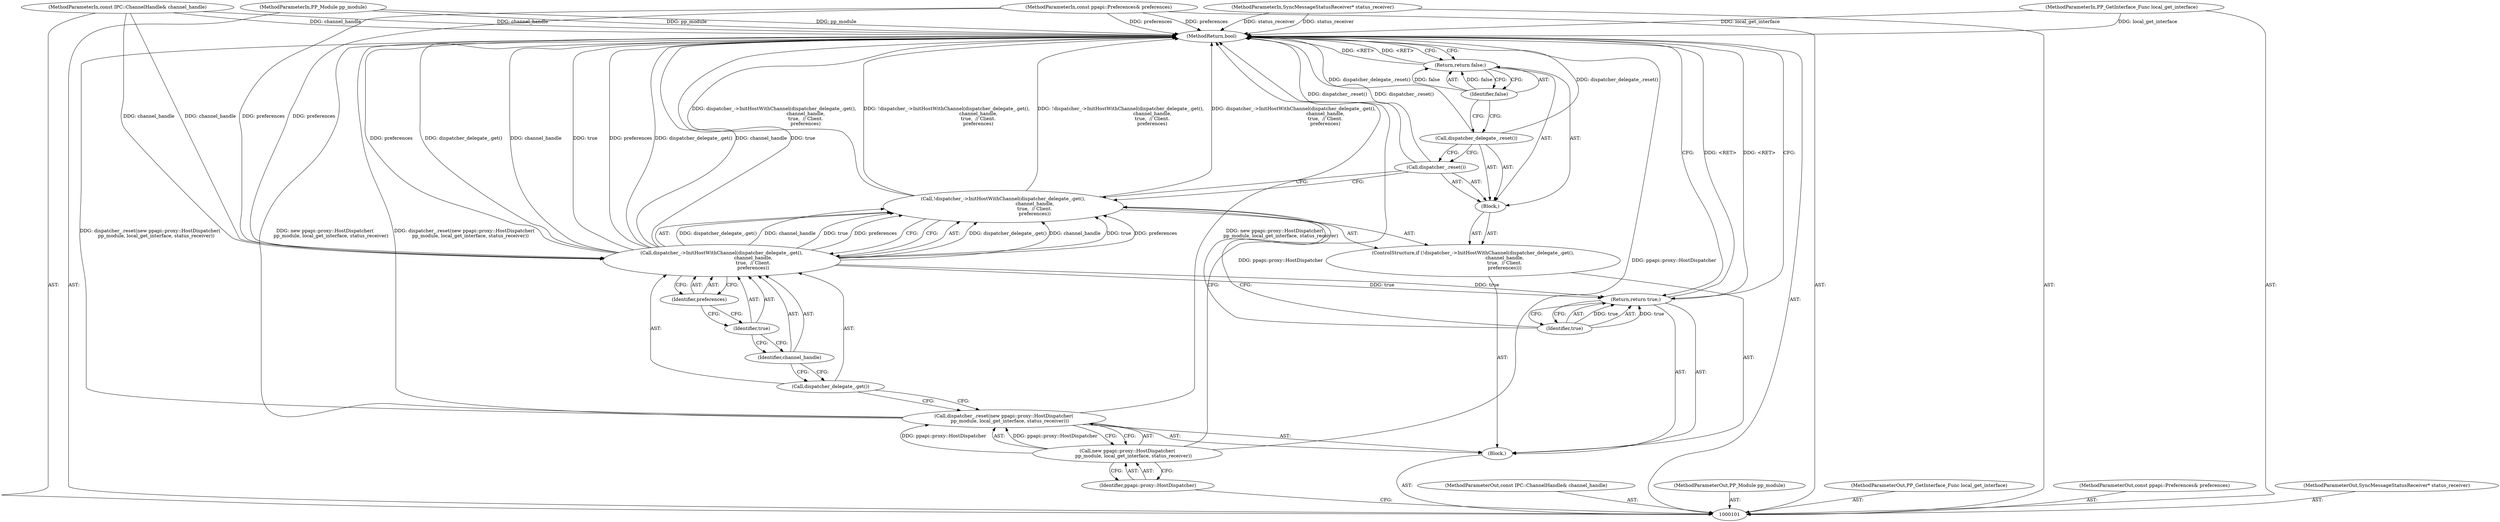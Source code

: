 digraph "1_Chrome_3b0d77670a0613f409110817455d2137576b485a_10" {
"1000102" [label="(MethodParameterIn,const IPC::ChannelHandle& channel_handle)"];
"1000159" [label="(MethodParameterOut,const IPC::ChannelHandle& channel_handle)"];
"1000125" [label="(MethodReturn,bool)"];
"1000115" [label="(Identifier,channel_handle)"];
"1000116" [label="(Identifier,true)"];
"1000117" [label="(Identifier,preferences)"];
"1000118" [label="(Block,)"];
"1000119" [label="(Call,dispatcher_.reset())"];
"1000120" [label="(Call,dispatcher_delegate_.reset())"];
"1000122" [label="(Identifier,false)"];
"1000121" [label="(Return,return false;)"];
"1000124" [label="(Identifier,true)"];
"1000123" [label="(Return,return true;)"];
"1000103" [label="(MethodParameterIn,PP_Module pp_module)"];
"1000160" [label="(MethodParameterOut,PP_Module pp_module)"];
"1000104" [label="(MethodParameterIn,PP_GetInterface_Func local_get_interface)"];
"1000161" [label="(MethodParameterOut,PP_GetInterface_Func local_get_interface)"];
"1000105" [label="(MethodParameterIn,const ppapi::Preferences& preferences)"];
"1000162" [label="(MethodParameterOut,const ppapi::Preferences& preferences)"];
"1000106" [label="(MethodParameterIn,SyncMessageStatusReceiver* status_receiver)"];
"1000163" [label="(MethodParameterOut,SyncMessageStatusReceiver* status_receiver)"];
"1000107" [label="(Block,)"];
"1000109" [label="(Call,new ppapi::proxy::HostDispatcher(\n        pp_module, local_get_interface, status_receiver))"];
"1000110" [label="(Identifier,ppapi::proxy::HostDispatcher)"];
"1000108" [label="(Call,dispatcher_.reset(new ppapi::proxy::HostDispatcher(\n        pp_module, local_get_interface, status_receiver)))"];
"1000111" [label="(ControlStructure,if (!dispatcher_->InitHostWithChannel(dispatcher_delegate_.get(),\n                                          channel_handle,\n                                          true,  // Client.\n                                          preferences)))"];
"1000114" [label="(Call,dispatcher_delegate_.get())"];
"1000112" [label="(Call,!dispatcher_->InitHostWithChannel(dispatcher_delegate_.get(),\n                                          channel_handle,\n                                          true,  // Client.\n                                          preferences))"];
"1000113" [label="(Call,dispatcher_->InitHostWithChannel(dispatcher_delegate_.get(),\n                                          channel_handle,\n                                          true,  // Client.\n                                          preferences))"];
"1000102" -> "1000101"  [label="AST: "];
"1000102" -> "1000125"  [label="DDG: channel_handle"];
"1000102" -> "1000113"  [label="DDG: channel_handle"];
"1000159" -> "1000101"  [label="AST: "];
"1000125" -> "1000101"  [label="AST: "];
"1000125" -> "1000121"  [label="CFG: "];
"1000125" -> "1000123"  [label="CFG: "];
"1000121" -> "1000125"  [label="DDG: <RET>"];
"1000113" -> "1000125"  [label="DDG: preferences"];
"1000113" -> "1000125"  [label="DDG: dispatcher_delegate_.get()"];
"1000113" -> "1000125"  [label="DDG: channel_handle"];
"1000113" -> "1000125"  [label="DDG: true"];
"1000108" -> "1000125"  [label="DDG: dispatcher_.reset(new ppapi::proxy::HostDispatcher(\n        pp_module, local_get_interface, status_receiver))"];
"1000108" -> "1000125"  [label="DDG: new ppapi::proxy::HostDispatcher(\n        pp_module, local_get_interface, status_receiver)"];
"1000104" -> "1000125"  [label="DDG: local_get_interface"];
"1000105" -> "1000125"  [label="DDG: preferences"];
"1000103" -> "1000125"  [label="DDG: pp_module"];
"1000119" -> "1000125"  [label="DDG: dispatcher_.reset()"];
"1000102" -> "1000125"  [label="DDG: channel_handle"];
"1000112" -> "1000125"  [label="DDG: !dispatcher_->InitHostWithChannel(dispatcher_delegate_.get(),\n                                          channel_handle,\n                                          true,  // Client.\n                                          preferences)"];
"1000112" -> "1000125"  [label="DDG: dispatcher_->InitHostWithChannel(dispatcher_delegate_.get(),\n                                          channel_handle,\n                                          true,  // Client.\n                                          preferences)"];
"1000109" -> "1000125"  [label="DDG: ppapi::proxy::HostDispatcher"];
"1000120" -> "1000125"  [label="DDG: dispatcher_delegate_.reset()"];
"1000106" -> "1000125"  [label="DDG: status_receiver"];
"1000123" -> "1000125"  [label="DDG: <RET>"];
"1000115" -> "1000113"  [label="AST: "];
"1000115" -> "1000114"  [label="CFG: "];
"1000116" -> "1000115"  [label="CFG: "];
"1000116" -> "1000113"  [label="AST: "];
"1000116" -> "1000115"  [label="CFG: "];
"1000117" -> "1000116"  [label="CFG: "];
"1000117" -> "1000113"  [label="AST: "];
"1000117" -> "1000116"  [label="CFG: "];
"1000113" -> "1000117"  [label="CFG: "];
"1000118" -> "1000111"  [label="AST: "];
"1000119" -> "1000118"  [label="AST: "];
"1000120" -> "1000118"  [label="AST: "];
"1000121" -> "1000118"  [label="AST: "];
"1000119" -> "1000118"  [label="AST: "];
"1000119" -> "1000112"  [label="CFG: "];
"1000120" -> "1000119"  [label="CFG: "];
"1000119" -> "1000125"  [label="DDG: dispatcher_.reset()"];
"1000120" -> "1000118"  [label="AST: "];
"1000120" -> "1000119"  [label="CFG: "];
"1000122" -> "1000120"  [label="CFG: "];
"1000120" -> "1000125"  [label="DDG: dispatcher_delegate_.reset()"];
"1000122" -> "1000121"  [label="AST: "];
"1000122" -> "1000120"  [label="CFG: "];
"1000121" -> "1000122"  [label="CFG: "];
"1000122" -> "1000121"  [label="DDG: false"];
"1000121" -> "1000118"  [label="AST: "];
"1000121" -> "1000122"  [label="CFG: "];
"1000122" -> "1000121"  [label="AST: "];
"1000125" -> "1000121"  [label="CFG: "];
"1000121" -> "1000125"  [label="DDG: <RET>"];
"1000122" -> "1000121"  [label="DDG: false"];
"1000124" -> "1000123"  [label="AST: "];
"1000124" -> "1000112"  [label="CFG: "];
"1000123" -> "1000124"  [label="CFG: "];
"1000124" -> "1000123"  [label="DDG: true"];
"1000123" -> "1000107"  [label="AST: "];
"1000123" -> "1000124"  [label="CFG: "];
"1000124" -> "1000123"  [label="AST: "];
"1000125" -> "1000123"  [label="CFG: "];
"1000123" -> "1000125"  [label="DDG: <RET>"];
"1000124" -> "1000123"  [label="DDG: true"];
"1000113" -> "1000123"  [label="DDG: true"];
"1000103" -> "1000101"  [label="AST: "];
"1000103" -> "1000125"  [label="DDG: pp_module"];
"1000160" -> "1000101"  [label="AST: "];
"1000104" -> "1000101"  [label="AST: "];
"1000104" -> "1000125"  [label="DDG: local_get_interface"];
"1000161" -> "1000101"  [label="AST: "];
"1000105" -> "1000101"  [label="AST: "];
"1000105" -> "1000125"  [label="DDG: preferences"];
"1000105" -> "1000113"  [label="DDG: preferences"];
"1000162" -> "1000101"  [label="AST: "];
"1000106" -> "1000101"  [label="AST: "];
"1000106" -> "1000125"  [label="DDG: status_receiver"];
"1000163" -> "1000101"  [label="AST: "];
"1000107" -> "1000101"  [label="AST: "];
"1000108" -> "1000107"  [label="AST: "];
"1000111" -> "1000107"  [label="AST: "];
"1000123" -> "1000107"  [label="AST: "];
"1000109" -> "1000108"  [label="AST: "];
"1000109" -> "1000110"  [label="CFG: "];
"1000110" -> "1000109"  [label="AST: "];
"1000108" -> "1000109"  [label="CFG: "];
"1000109" -> "1000125"  [label="DDG: ppapi::proxy::HostDispatcher"];
"1000109" -> "1000108"  [label="DDG: ppapi::proxy::HostDispatcher"];
"1000110" -> "1000109"  [label="AST: "];
"1000110" -> "1000101"  [label="CFG: "];
"1000109" -> "1000110"  [label="CFG: "];
"1000108" -> "1000107"  [label="AST: "];
"1000108" -> "1000109"  [label="CFG: "];
"1000109" -> "1000108"  [label="AST: "];
"1000114" -> "1000108"  [label="CFG: "];
"1000108" -> "1000125"  [label="DDG: dispatcher_.reset(new ppapi::proxy::HostDispatcher(\n        pp_module, local_get_interface, status_receiver))"];
"1000108" -> "1000125"  [label="DDG: new ppapi::proxy::HostDispatcher(\n        pp_module, local_get_interface, status_receiver)"];
"1000109" -> "1000108"  [label="DDG: ppapi::proxy::HostDispatcher"];
"1000111" -> "1000107"  [label="AST: "];
"1000112" -> "1000111"  [label="AST: "];
"1000118" -> "1000111"  [label="AST: "];
"1000114" -> "1000113"  [label="AST: "];
"1000114" -> "1000108"  [label="CFG: "];
"1000115" -> "1000114"  [label="CFG: "];
"1000112" -> "1000111"  [label="AST: "];
"1000112" -> "1000113"  [label="CFG: "];
"1000113" -> "1000112"  [label="AST: "];
"1000119" -> "1000112"  [label="CFG: "];
"1000124" -> "1000112"  [label="CFG: "];
"1000112" -> "1000125"  [label="DDG: !dispatcher_->InitHostWithChannel(dispatcher_delegate_.get(),\n                                          channel_handle,\n                                          true,  // Client.\n                                          preferences)"];
"1000112" -> "1000125"  [label="DDG: dispatcher_->InitHostWithChannel(dispatcher_delegate_.get(),\n                                          channel_handle,\n                                          true,  // Client.\n                                          preferences)"];
"1000113" -> "1000112"  [label="DDG: dispatcher_delegate_.get()"];
"1000113" -> "1000112"  [label="DDG: channel_handle"];
"1000113" -> "1000112"  [label="DDG: true"];
"1000113" -> "1000112"  [label="DDG: preferences"];
"1000113" -> "1000112"  [label="AST: "];
"1000113" -> "1000117"  [label="CFG: "];
"1000114" -> "1000113"  [label="AST: "];
"1000115" -> "1000113"  [label="AST: "];
"1000116" -> "1000113"  [label="AST: "];
"1000117" -> "1000113"  [label="AST: "];
"1000112" -> "1000113"  [label="CFG: "];
"1000113" -> "1000125"  [label="DDG: preferences"];
"1000113" -> "1000125"  [label="DDG: dispatcher_delegate_.get()"];
"1000113" -> "1000125"  [label="DDG: channel_handle"];
"1000113" -> "1000125"  [label="DDG: true"];
"1000113" -> "1000112"  [label="DDG: dispatcher_delegate_.get()"];
"1000113" -> "1000112"  [label="DDG: channel_handle"];
"1000113" -> "1000112"  [label="DDG: true"];
"1000113" -> "1000112"  [label="DDG: preferences"];
"1000102" -> "1000113"  [label="DDG: channel_handle"];
"1000105" -> "1000113"  [label="DDG: preferences"];
"1000113" -> "1000123"  [label="DDG: true"];
}
